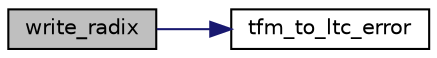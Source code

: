 digraph "write_radix"
{
 // LATEX_PDF_SIZE
  edge [fontname="Helvetica",fontsize="10",labelfontname="Helvetica",labelfontsize="10"];
  node [fontname="Helvetica",fontsize="10",shape=record];
  rankdir="LR";
  Node125 [label="write_radix",height=0.2,width=0.4,color="black", fillcolor="grey75", style="filled", fontcolor="black",tooltip=" "];
  Node125 -> Node126 [color="midnightblue",fontsize="10",style="solid",fontname="Helvetica"];
  Node126 [label="tfm_to_ltc_error",height=0.2,width=0.4,color="black", fillcolor="white", style="filled",URL="$tfm__desc_8c.html#a068957efedd7f33ca5485ea3fb238a5e",tooltip="Convert a tfm error to a LTC error (Possibly the most powerful function ever! Oh wait...."];
}
